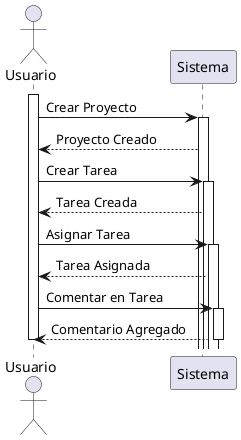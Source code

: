 @startuml Secuencia

actor Usuario
participant "Sistema" as Sistema

activate Usuario
Usuario -> Sistema: Crear Proyecto
activate Sistema
Sistema --> Usuario: Proyecto Creado

Usuario -> Sistema: Crear Tarea
activate Sistema
Sistema --> Usuario: Tarea Creada

Usuario -> Sistema: Asignar Tarea
activate Sistema
Sistema --> Usuario: Tarea Asignada

Usuario -> Sistema: Comentar en Tarea
activate Sistema
Sistema --> Usuario: Comentario Agregado

deactivate Usuario
deactivate Sistema

@enduml
